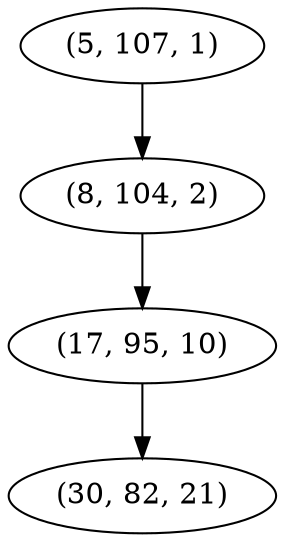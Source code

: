 digraph tree {
    "(5, 107, 1)";
    "(8, 104, 2)";
    "(17, 95, 10)";
    "(30, 82, 21)";
    "(5, 107, 1)" -> "(8, 104, 2)";
    "(8, 104, 2)" -> "(17, 95, 10)";
    "(17, 95, 10)" -> "(30, 82, 21)";
}
